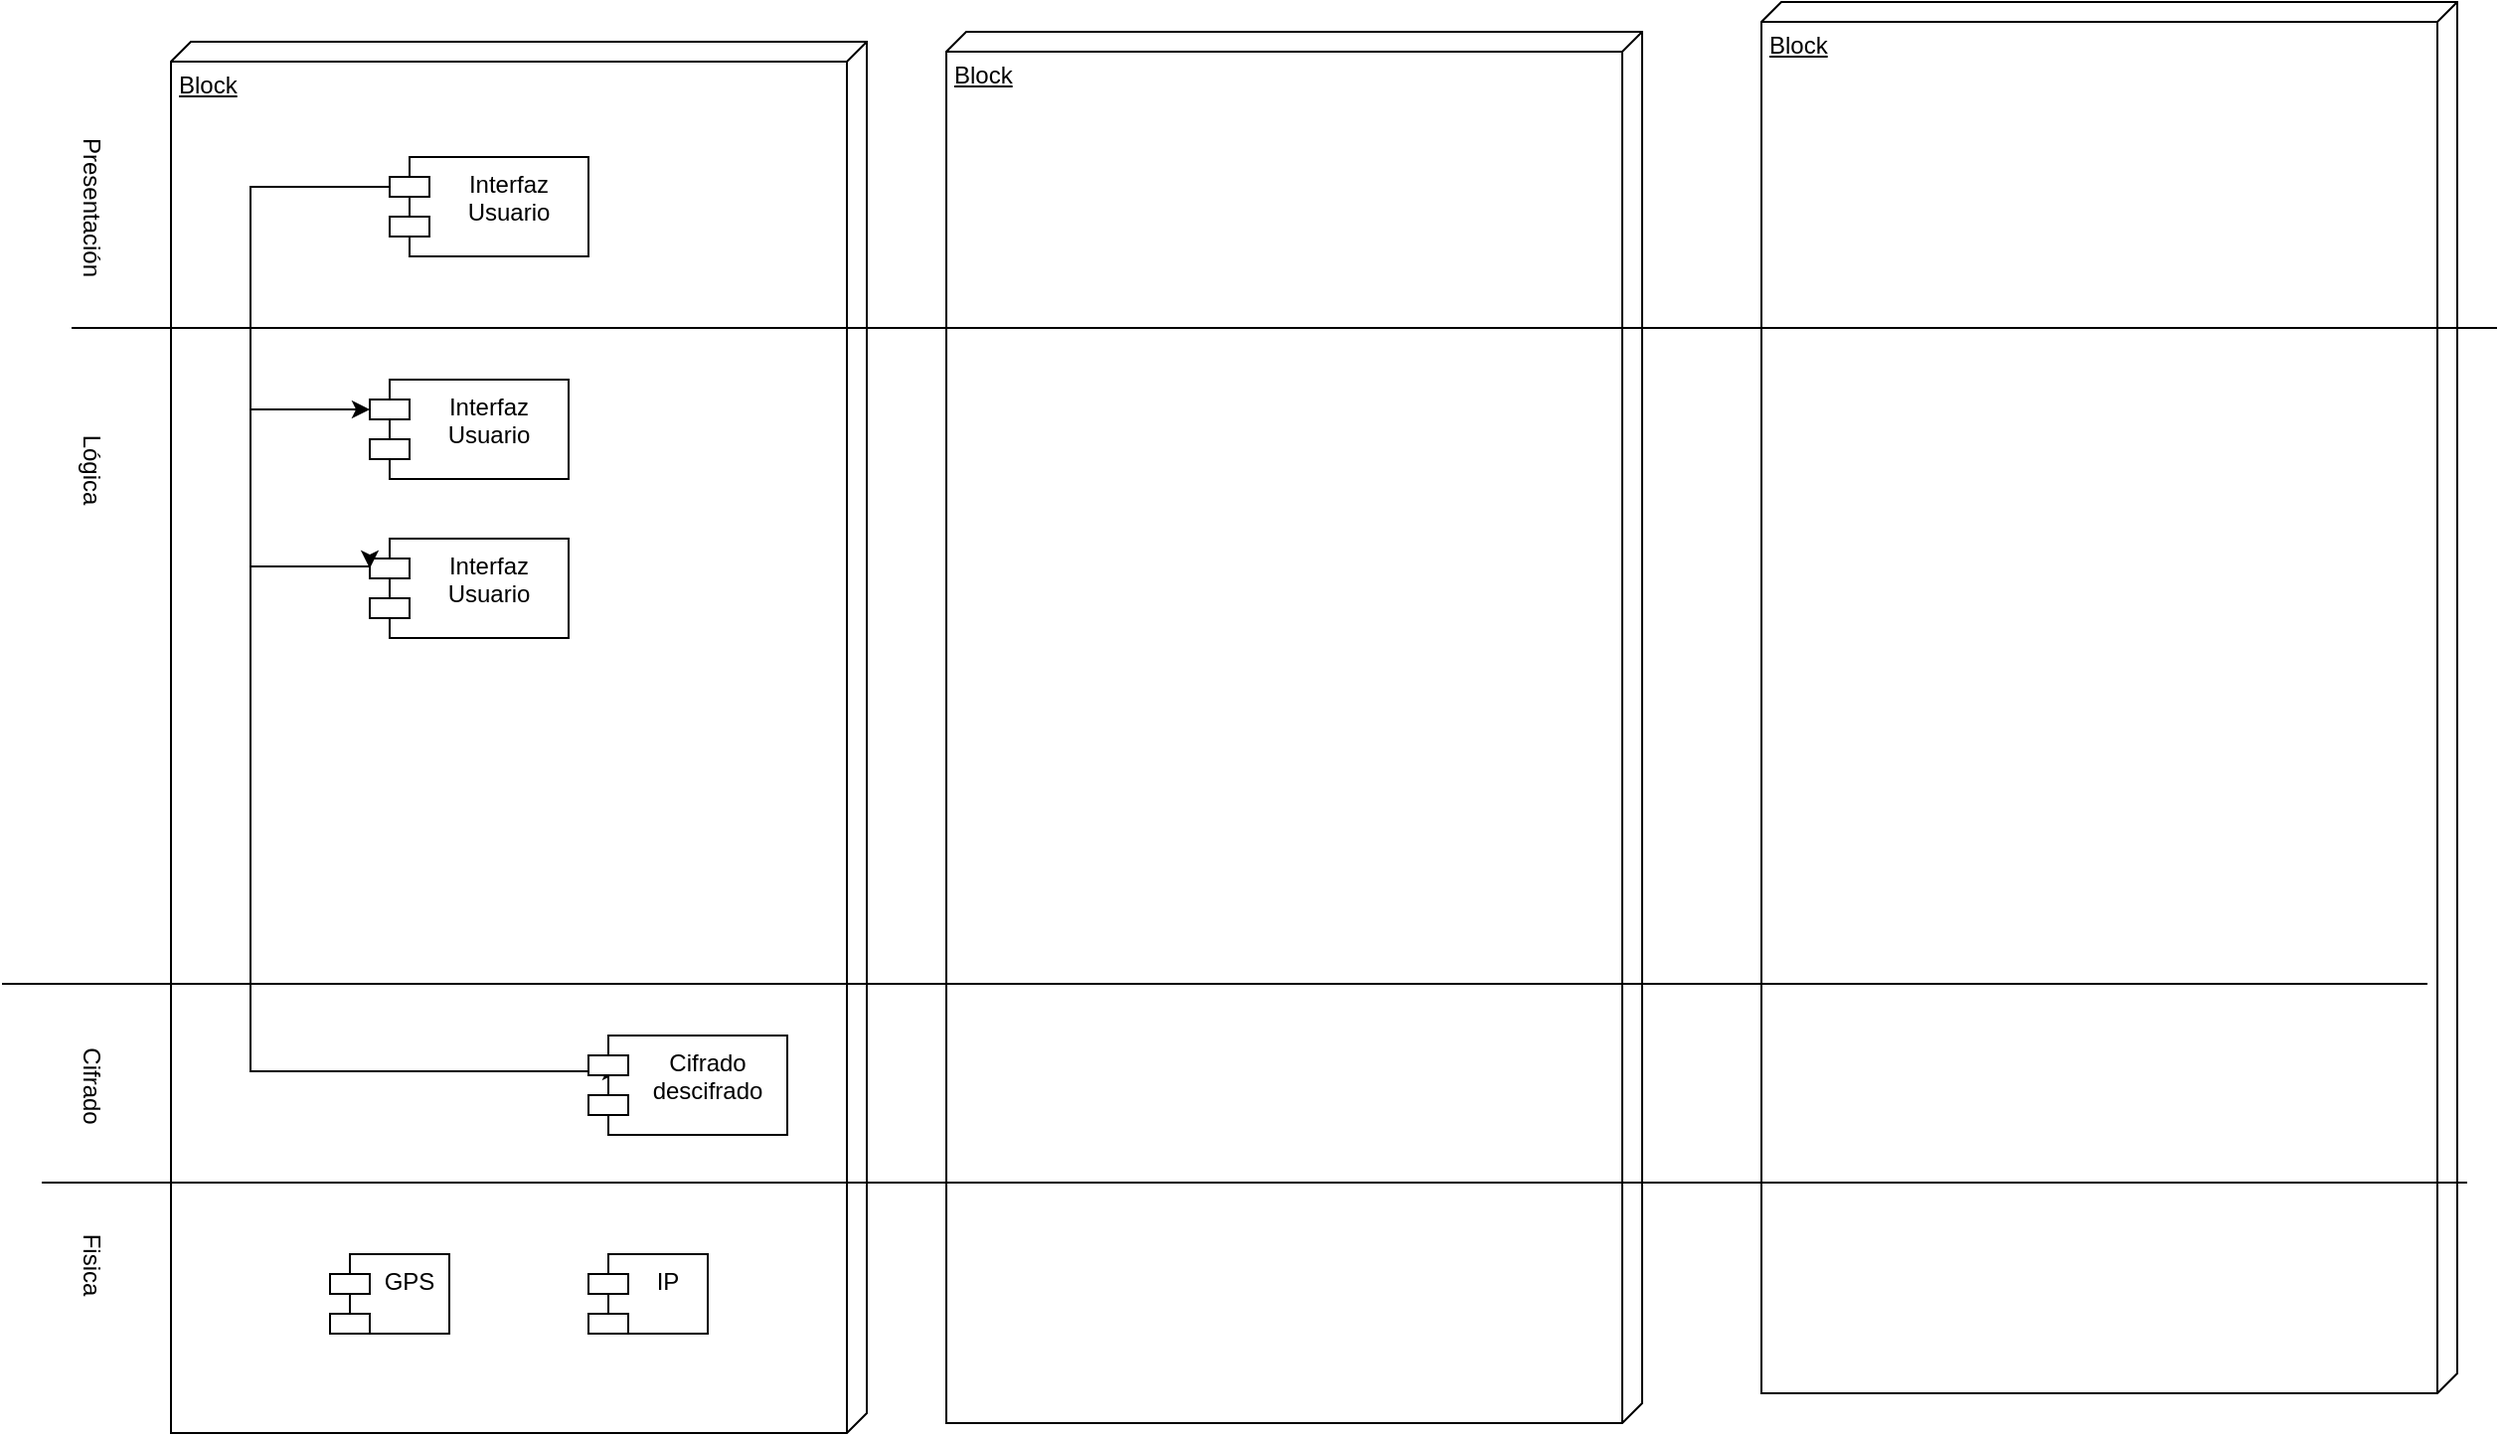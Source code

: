 <mxfile version="24.0.7" type="github">
  <diagram name="Page-1" id="5f0bae14-7c28-e335-631c-24af17079c00">
    <mxGraphModel dx="2159" dy="563" grid="1" gridSize="10" guides="1" tooltips="1" connect="1" arrows="1" fold="1" page="1" pageScale="1" pageWidth="1100" pageHeight="850" background="none" math="0" shadow="0">
      <root>
        <mxCell id="0" />
        <mxCell id="1" parent="0" />
        <mxCell id="DLwNo6UtiTYIvXjJcbHC-2" value="Block" style="verticalAlign=top;align=left;spacingTop=8;spacingLeft=2;spacingRight=12;shape=cube;size=10;direction=south;fontStyle=4;html=1;whiteSpace=wrap;" vertex="1" parent="1">
          <mxGeometry x="80" y="80" width="350" height="700" as="geometry" />
        </mxCell>
        <mxCell id="DLwNo6UtiTYIvXjJcbHC-4" value="Block" style="verticalAlign=top;align=left;spacingTop=8;spacingLeft=2;spacingRight=12;shape=cube;size=10;direction=south;fontStyle=4;html=1;whiteSpace=wrap;" vertex="1" parent="1">
          <mxGeometry x="470" y="75" width="350" height="700" as="geometry" />
        </mxCell>
        <mxCell id="DLwNo6UtiTYIvXjJcbHC-5" value="Block" style="verticalAlign=top;align=left;spacingTop=8;spacingLeft=2;spacingRight=12;shape=cube;size=10;direction=south;fontStyle=4;html=1;whiteSpace=wrap;" vertex="1" parent="1">
          <mxGeometry x="880" y="60" width="350" height="700" as="geometry" />
        </mxCell>
        <mxCell id="DLwNo6UtiTYIvXjJcbHC-3" value="" style="line;strokeWidth=1;fillColor=none;align=left;verticalAlign=middle;spacingTop=-1;spacingLeft=3;spacingRight=3;rotatable=0;labelPosition=right;points=[];portConstraint=eastwest;strokeColor=inherit;" vertex="1" parent="1">
          <mxGeometry x="30" y="220" width="1220" height="8" as="geometry" />
        </mxCell>
        <mxCell id="DLwNo6UtiTYIvXjJcbHC-6" value="Presentación" style="text;html=1;align=center;verticalAlign=middle;resizable=0;points=[];autosize=1;strokeColor=none;fillColor=none;rotation=90;" vertex="1" parent="1">
          <mxGeometry x="-5" y="148" width="90" height="30" as="geometry" />
        </mxCell>
        <mxCell id="DLwNo6UtiTYIvXjJcbHC-7" value="Lógica" style="text;html=1;align=center;verticalAlign=middle;resizable=0;points=[];autosize=1;strokeColor=none;fillColor=none;rotation=90;" vertex="1" parent="1">
          <mxGeometry x="10" y="280" width="60" height="30" as="geometry" />
        </mxCell>
        <mxCell id="DLwNo6UtiTYIvXjJcbHC-8" value="Cifrado" style="text;html=1;align=center;verticalAlign=middle;resizable=0;points=[];autosize=1;strokeColor=none;fillColor=none;rotation=90;" vertex="1" parent="1">
          <mxGeometry x="10" y="590" width="60" height="30" as="geometry" />
        </mxCell>
        <mxCell id="DLwNo6UtiTYIvXjJcbHC-9" value="Fisica" style="text;html=1;align=center;verticalAlign=middle;resizable=0;points=[];autosize=1;strokeColor=none;fillColor=none;rotation=90;" vertex="1" parent="1">
          <mxGeometry x="15" y="680" width="50" height="30" as="geometry" />
        </mxCell>
        <mxCell id="DLwNo6UtiTYIvXjJcbHC-10" value="" style="line;strokeWidth=1;fillColor=none;align=left;verticalAlign=middle;spacingTop=-1;spacingLeft=3;spacingRight=3;rotatable=0;labelPosition=right;points=[];portConstraint=eastwest;strokeColor=inherit;" vertex="1" parent="1">
          <mxGeometry x="-5" y="550" width="1220" height="8" as="geometry" />
        </mxCell>
        <mxCell id="DLwNo6UtiTYIvXjJcbHC-11" value="" style="line;strokeWidth=1;fillColor=none;align=left;verticalAlign=middle;spacingTop=-1;spacingLeft=3;spacingRight=3;rotatable=0;labelPosition=right;points=[];portConstraint=eastwest;strokeColor=inherit;" vertex="1" parent="1">
          <mxGeometry x="15" y="650" width="1220" height="8" as="geometry" />
        </mxCell>
        <mxCell id="DLwNo6UtiTYIvXjJcbHC-24" style="edgeStyle=orthogonalEdgeStyle;rounded=0;orthogonalLoop=1;jettySize=auto;html=1;exitX=0;exitY=0;exitDx=0;exitDy=15;exitPerimeter=0;entryX=0.16;entryY=0.36;entryDx=0;entryDy=0;entryPerimeter=0;" edge="1" parent="1" source="DLwNo6UtiTYIvXjJcbHC-12" target="DLwNo6UtiTYIvXjJcbHC-16">
          <mxGeometry relative="1" as="geometry">
            <Array as="points">
              <mxPoint x="120" y="153" />
              <mxPoint x="120" y="598" />
            </Array>
          </mxGeometry>
        </mxCell>
        <mxCell id="DLwNo6UtiTYIvXjJcbHC-25" style="edgeStyle=orthogonalEdgeStyle;rounded=0;orthogonalLoop=1;jettySize=auto;html=1;exitX=0;exitY=0;exitDx=0;exitDy=15;exitPerimeter=0;entryX=0;entryY=0;entryDx=0;entryDy=15;entryPerimeter=0;" edge="1" parent="1" source="DLwNo6UtiTYIvXjJcbHC-12" target="DLwNo6UtiTYIvXjJcbHC-13">
          <mxGeometry relative="1" as="geometry">
            <mxPoint x="169.93" y="163.97" as="sourcePoint" />
            <mxPoint x="159.93" y="278.97" as="targetPoint" />
            <Array as="points">
              <mxPoint x="120" y="153" />
              <mxPoint x="120" y="265" />
            </Array>
          </mxGeometry>
        </mxCell>
        <mxCell id="DLwNo6UtiTYIvXjJcbHC-12" value="&lt;div&gt;Interfaz &lt;br&gt;&lt;/div&gt;&lt;div&gt;Usuario&lt;br&gt;&lt;/div&gt;" style="shape=module;align=left;spacingLeft=20;align=center;verticalAlign=top;whiteSpace=wrap;html=1;" vertex="1" parent="1">
          <mxGeometry x="190" y="138" width="100" height="50" as="geometry" />
        </mxCell>
        <mxCell id="DLwNo6UtiTYIvXjJcbHC-13" value="&lt;div&gt;Interfaz &lt;br&gt;&lt;/div&gt;&lt;div&gt;Usuario&lt;br&gt;&lt;/div&gt;" style="shape=module;align=left;spacingLeft=20;align=center;verticalAlign=top;whiteSpace=wrap;html=1;" vertex="1" parent="1">
          <mxGeometry x="180" y="250" width="100" height="50" as="geometry" />
        </mxCell>
        <mxCell id="DLwNo6UtiTYIvXjJcbHC-15" value="&lt;div&gt;Interfaz &lt;br&gt;&lt;/div&gt;&lt;div&gt;Usuario&lt;br&gt;&lt;/div&gt;" style="shape=module;align=left;spacingLeft=20;align=center;verticalAlign=top;whiteSpace=wrap;html=1;" vertex="1" parent="1">
          <mxGeometry x="180" y="330" width="100" height="50" as="geometry" />
        </mxCell>
        <mxCell id="DLwNo6UtiTYIvXjJcbHC-16" value="&lt;div&gt;Cifrado&lt;/div&gt;&lt;div&gt;descifrado&lt;br&gt;&lt;/div&gt;" style="shape=module;align=left;spacingLeft=20;align=center;verticalAlign=top;whiteSpace=wrap;html=1;" vertex="1" parent="1">
          <mxGeometry x="290" y="580" width="100" height="50" as="geometry" />
        </mxCell>
        <mxCell id="DLwNo6UtiTYIvXjJcbHC-18" value="IP" style="shape=module;align=left;spacingLeft=20;align=center;verticalAlign=top;whiteSpace=wrap;html=1;" vertex="1" parent="1">
          <mxGeometry x="290" y="690" width="60" height="40" as="geometry" />
        </mxCell>
        <mxCell id="DLwNo6UtiTYIvXjJcbHC-23" value="GPS" style="shape=module;align=left;spacingLeft=20;align=center;verticalAlign=top;whiteSpace=wrap;html=1;" vertex="1" parent="1">
          <mxGeometry x="160" y="690" width="60" height="40" as="geometry" />
        </mxCell>
        <mxCell id="DLwNo6UtiTYIvXjJcbHC-32" style="edgeStyle=orthogonalEdgeStyle;rounded=0;orthogonalLoop=1;jettySize=auto;html=1;exitX=0;exitY=0;exitDx=0;exitDy=15;exitPerimeter=0;entryX=0;entryY=0;entryDx=0;entryDy=15;entryPerimeter=0;" edge="1" parent="1" source="DLwNo6UtiTYIvXjJcbHC-12" target="DLwNo6UtiTYIvXjJcbHC-15">
          <mxGeometry relative="1" as="geometry">
            <mxPoint x="200" y="163" as="sourcePoint" />
            <mxPoint x="190" y="275" as="targetPoint" />
            <Array as="points">
              <mxPoint x="120" y="153" />
              <mxPoint x="120" y="344" />
              <mxPoint x="180" y="344" />
            </Array>
          </mxGeometry>
        </mxCell>
      </root>
    </mxGraphModel>
  </diagram>
</mxfile>
